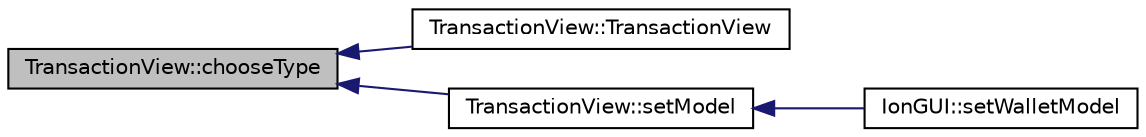 digraph "TransactionView::chooseType"
{
  edge [fontname="Helvetica",fontsize="10",labelfontname="Helvetica",labelfontsize="10"];
  node [fontname="Helvetica",fontsize="10",shape=record];
  rankdir="LR";
  Node93 [label="TransactionView::chooseType",height=0.2,width=0.4,color="black", fillcolor="grey75", style="filled", fontcolor="black"];
  Node93 -> Node94 [dir="back",color="midnightblue",fontsize="10",style="solid",fontname="Helvetica"];
  Node94 [label="TransactionView::TransactionView",height=0.2,width=0.4,color="black", fillcolor="white", style="filled",URL="$d2/d2c/class_transaction_view.html#a0c5e8b90206b4e8b8bf68dd7e319798f"];
  Node93 -> Node95 [dir="back",color="midnightblue",fontsize="10",style="solid",fontname="Helvetica"];
  Node95 [label="TransactionView::setModel",height=0.2,width=0.4,color="black", fillcolor="white", style="filled",URL="$d2/d2c/class_transaction_view.html#a4920c2cd57d72eb50248948fa160c83c"];
  Node95 -> Node96 [dir="back",color="midnightblue",fontsize="10",style="solid",fontname="Helvetica"];
  Node96 [label="IonGUI::setWalletModel",height=0.2,width=0.4,color="black", fillcolor="white", style="filled",URL="$dc/d0b/class_ion_g_u_i.html#a37f87db65498b036d387c705a749c45d",tooltip="Set the wallet model. "];
}
